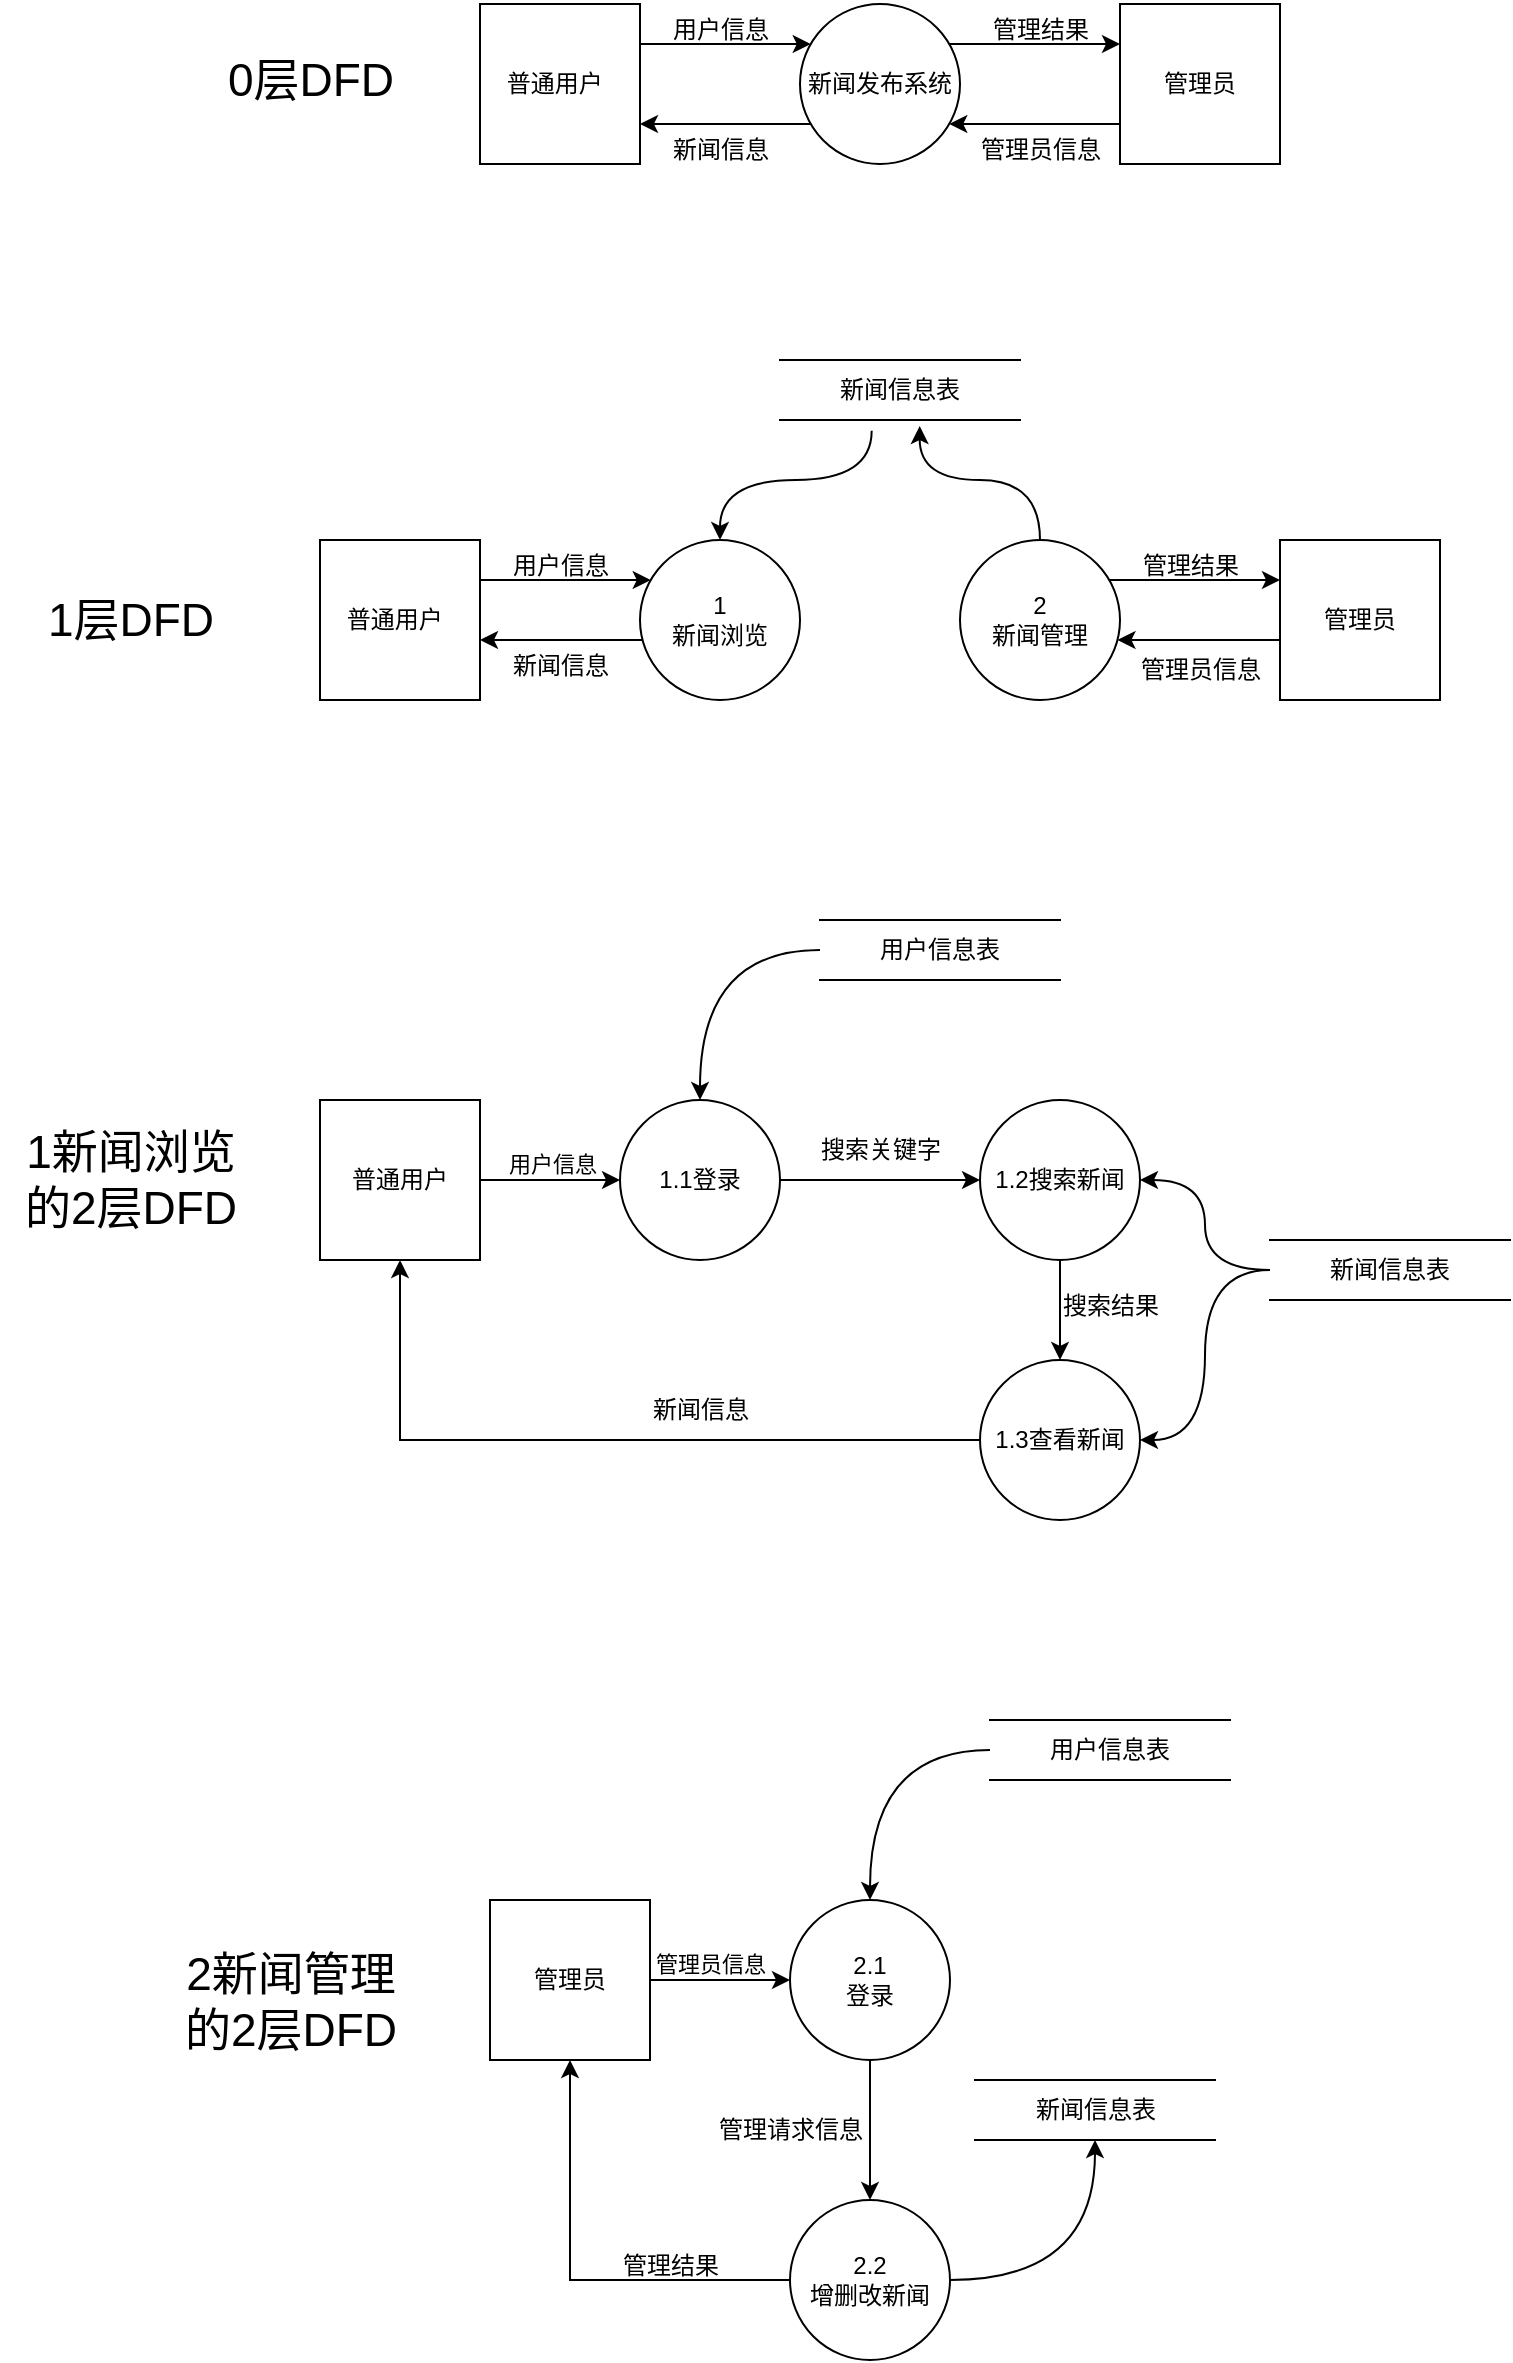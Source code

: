 <mxfile version="22.1.0" type="github">
  <diagram name="第 1 页" id="8FcADGZqQaIbvd5CFAHH">
    <mxGraphModel dx="903" dy="577" grid="1" gridSize="10" guides="1" tooltips="1" connect="1" arrows="1" fold="1" page="1" pageScale="1" pageWidth="3300" pageHeight="4681" math="0" shadow="0">
      <root>
        <mxCell id="0" />
        <mxCell id="1" parent="0" />
        <mxCell id="1Bk_a2Qd5oAoTkZdy5ca-4" value="" style="edgeStyle=orthogonalEdgeStyle;rounded=0;orthogonalLoop=1;jettySize=auto;html=1;" edge="1" parent="1" source="1Bk_a2Qd5oAoTkZdy5ca-1" target="1Bk_a2Qd5oAoTkZdy5ca-3">
          <mxGeometry relative="1" as="geometry">
            <Array as="points">
              <mxPoint x="360" y="142" />
              <mxPoint x="360" y="142" />
            </Array>
          </mxGeometry>
        </mxCell>
        <mxCell id="1Bk_a2Qd5oAoTkZdy5ca-1" value="普通用户&lt;span style=&quot;white-space: pre;&quot;&gt;&#x9;&lt;/span&gt;" style="whiteSpace=wrap;html=1;aspect=fixed;" vertex="1" parent="1">
          <mxGeometry x="240" y="122" width="80" height="80" as="geometry" />
        </mxCell>
        <mxCell id="1Bk_a2Qd5oAoTkZdy5ca-13" value="" style="edgeStyle=orthogonalEdgeStyle;rounded=0;orthogonalLoop=1;jettySize=auto;html=1;" edge="1" parent="1" source="1Bk_a2Qd5oAoTkZdy5ca-2" target="1Bk_a2Qd5oAoTkZdy5ca-3">
          <mxGeometry relative="1" as="geometry">
            <Array as="points">
              <mxPoint x="530" y="182" />
              <mxPoint x="530" y="182" />
            </Array>
          </mxGeometry>
        </mxCell>
        <mxCell id="1Bk_a2Qd5oAoTkZdy5ca-2" value="管理员" style="whiteSpace=wrap;html=1;aspect=fixed;" vertex="1" parent="1">
          <mxGeometry x="560" y="122" width="80" height="80" as="geometry" />
        </mxCell>
        <mxCell id="1Bk_a2Qd5oAoTkZdy5ca-7" value="" style="edgeStyle=orthogonalEdgeStyle;rounded=0;orthogonalLoop=1;jettySize=auto;html=1;entryX=1;entryY=0.75;entryDx=0;entryDy=0;" edge="1" parent="1" source="1Bk_a2Qd5oAoTkZdy5ca-3" target="1Bk_a2Qd5oAoTkZdy5ca-1">
          <mxGeometry relative="1" as="geometry">
            <Array as="points">
              <mxPoint x="390" y="182" />
              <mxPoint x="390" y="182" />
            </Array>
          </mxGeometry>
        </mxCell>
        <mxCell id="1Bk_a2Qd5oAoTkZdy5ca-12" value="" style="edgeStyle=orthogonalEdgeStyle;rounded=0;orthogonalLoop=1;jettySize=auto;html=1;" edge="1" parent="1" source="1Bk_a2Qd5oAoTkZdy5ca-3" target="1Bk_a2Qd5oAoTkZdy5ca-2">
          <mxGeometry relative="1" as="geometry">
            <Array as="points">
              <mxPoint x="520" y="142" />
              <mxPoint x="520" y="142" />
            </Array>
          </mxGeometry>
        </mxCell>
        <mxCell id="1Bk_a2Qd5oAoTkZdy5ca-3" value="新闻发布系统" style="ellipse;whiteSpace=wrap;html=1;aspect=fixed;" vertex="1" parent="1">
          <mxGeometry x="400" y="122" width="80" height="80" as="geometry" />
        </mxCell>
        <mxCell id="1Bk_a2Qd5oAoTkZdy5ca-5" value="用户信息" style="text;html=1;align=center;verticalAlign=middle;resizable=0;points=[];autosize=1;strokeColor=none;fillColor=none;" vertex="1" parent="1">
          <mxGeometry x="325" y="120" width="70" height="30" as="geometry" />
        </mxCell>
        <mxCell id="1Bk_a2Qd5oAoTkZdy5ca-8" value="新闻信息" style="text;html=1;align=center;verticalAlign=middle;resizable=0;points=[];autosize=1;strokeColor=none;fillColor=none;" vertex="1" parent="1">
          <mxGeometry x="325" y="180" width="70" height="30" as="geometry" />
        </mxCell>
        <mxCell id="1Bk_a2Qd5oAoTkZdy5ca-14" value="管理结果" style="text;html=1;align=center;verticalAlign=middle;resizable=0;points=[];autosize=1;strokeColor=none;fillColor=none;" vertex="1" parent="1">
          <mxGeometry x="485" y="120" width="70" height="30" as="geometry" />
        </mxCell>
        <mxCell id="1Bk_a2Qd5oAoTkZdy5ca-15" value="管理员信息" style="text;html=1;align=center;verticalAlign=middle;resizable=0;points=[];autosize=1;strokeColor=none;fillColor=none;" vertex="1" parent="1">
          <mxGeometry x="480" y="180" width="80" height="30" as="geometry" />
        </mxCell>
        <mxCell id="1Bk_a2Qd5oAoTkZdy5ca-22" value="" style="edgeStyle=orthogonalEdgeStyle;rounded=0;orthogonalLoop=1;jettySize=auto;html=1;" edge="1" parent="1" source="1Bk_a2Qd5oAoTkZdy5ca-16" target="1Bk_a2Qd5oAoTkZdy5ca-20">
          <mxGeometry relative="1" as="geometry">
            <Array as="points">
              <mxPoint x="280" y="410" />
              <mxPoint x="280" y="410" />
            </Array>
          </mxGeometry>
        </mxCell>
        <mxCell id="1Bk_a2Qd5oAoTkZdy5ca-16" value="普通用户&lt;span style=&quot;white-space: pre;&quot;&gt;&#x9;&lt;/span&gt;" style="whiteSpace=wrap;html=1;aspect=fixed;" vertex="1" parent="1">
          <mxGeometry x="160" y="390" width="80" height="80" as="geometry" />
        </mxCell>
        <mxCell id="1Bk_a2Qd5oAoTkZdy5ca-27" value="" style="edgeStyle=orthogonalEdgeStyle;rounded=0;orthogonalLoop=1;jettySize=auto;html=1;" edge="1" parent="1" source="1Bk_a2Qd5oAoTkZdy5ca-19" target="1Bk_a2Qd5oAoTkZdy5ca-21">
          <mxGeometry relative="1" as="geometry">
            <Array as="points">
              <mxPoint x="600" y="440" />
              <mxPoint x="600" y="440" />
            </Array>
          </mxGeometry>
        </mxCell>
        <mxCell id="1Bk_a2Qd5oAoTkZdy5ca-19" value="管理员" style="whiteSpace=wrap;html=1;aspect=fixed;" vertex="1" parent="1">
          <mxGeometry x="640" y="390" width="80" height="80" as="geometry" />
        </mxCell>
        <mxCell id="1Bk_a2Qd5oAoTkZdy5ca-24" value="" style="edgeStyle=orthogonalEdgeStyle;rounded=0;orthogonalLoop=1;jettySize=auto;html=1;" edge="1" parent="1" source="1Bk_a2Qd5oAoTkZdy5ca-20" target="1Bk_a2Qd5oAoTkZdy5ca-16">
          <mxGeometry relative="1" as="geometry">
            <Array as="points">
              <mxPoint x="280" y="440" />
              <mxPoint x="280" y="440" />
            </Array>
          </mxGeometry>
        </mxCell>
        <mxCell id="1Bk_a2Qd5oAoTkZdy5ca-34" value="" style="edgeStyle=orthogonalEdgeStyle;rounded=0;orthogonalLoop=1;jettySize=auto;html=1;entryX=0.382;entryY=1.181;entryDx=0;entryDy=0;entryPerimeter=0;curved=1;startArrow=classic;startFill=1;endArrow=none;endFill=0;" edge="1" parent="1" source="1Bk_a2Qd5oAoTkZdy5ca-20" target="1Bk_a2Qd5oAoTkZdy5ca-33">
          <mxGeometry relative="1" as="geometry" />
        </mxCell>
        <mxCell id="1Bk_a2Qd5oAoTkZdy5ca-20" value="1&lt;br&gt;新闻浏览" style="ellipse;whiteSpace=wrap;html=1;aspect=fixed;" vertex="1" parent="1">
          <mxGeometry x="320" y="390" width="80" height="80" as="geometry" />
        </mxCell>
        <mxCell id="1Bk_a2Qd5oAoTkZdy5ca-31" value="" style="edgeStyle=orthogonalEdgeStyle;rounded=0;orthogonalLoop=1;jettySize=auto;html=1;" edge="1" parent="1" source="1Bk_a2Qd5oAoTkZdy5ca-21" target="1Bk_a2Qd5oAoTkZdy5ca-19">
          <mxGeometry relative="1" as="geometry">
            <Array as="points">
              <mxPoint x="600" y="410" />
              <mxPoint x="600" y="410" />
            </Array>
          </mxGeometry>
        </mxCell>
        <mxCell id="1Bk_a2Qd5oAoTkZdy5ca-35" value="" style="edgeStyle=orthogonalEdgeStyle;rounded=0;orthogonalLoop=1;jettySize=auto;html=1;entryX=0.582;entryY=1.101;entryDx=0;entryDy=0;entryPerimeter=0;curved=1;" edge="1" parent="1" source="1Bk_a2Qd5oAoTkZdy5ca-21" target="1Bk_a2Qd5oAoTkZdy5ca-33">
          <mxGeometry relative="1" as="geometry" />
        </mxCell>
        <mxCell id="1Bk_a2Qd5oAoTkZdy5ca-21" value="2&lt;br&gt;新闻管理" style="ellipse;whiteSpace=wrap;html=1;aspect=fixed;" vertex="1" parent="1">
          <mxGeometry x="480" y="390" width="80" height="80" as="geometry" />
        </mxCell>
        <mxCell id="1Bk_a2Qd5oAoTkZdy5ca-25" value="用户信息" style="text;html=1;align=center;verticalAlign=middle;resizable=0;points=[];autosize=1;strokeColor=none;fillColor=none;" vertex="1" parent="1">
          <mxGeometry x="245" y="388" width="70" height="30" as="geometry" />
        </mxCell>
        <mxCell id="1Bk_a2Qd5oAoTkZdy5ca-26" value="新闻信息" style="text;html=1;align=center;verticalAlign=middle;resizable=0;points=[];autosize=1;strokeColor=none;fillColor=none;" vertex="1" parent="1">
          <mxGeometry x="245" y="438" width="70" height="30" as="geometry" />
        </mxCell>
        <mxCell id="1Bk_a2Qd5oAoTkZdy5ca-28" value="管理员信息" style="text;html=1;align=center;verticalAlign=middle;resizable=0;points=[];autosize=1;strokeColor=none;fillColor=none;" vertex="1" parent="1">
          <mxGeometry x="560" y="440" width="80" height="30" as="geometry" />
        </mxCell>
        <mxCell id="1Bk_a2Qd5oAoTkZdy5ca-32" value="管理结果" style="text;html=1;align=center;verticalAlign=middle;resizable=0;points=[];autosize=1;strokeColor=none;fillColor=none;" vertex="1" parent="1">
          <mxGeometry x="560" y="388" width="70" height="30" as="geometry" />
        </mxCell>
        <mxCell id="1Bk_a2Qd5oAoTkZdy5ca-33" value="新闻信息表" style="shape=partialRectangle;whiteSpace=wrap;html=1;left=0;right=0;fillColor=none;" vertex="1" parent="1">
          <mxGeometry x="390" y="300" width="120" height="30" as="geometry" />
        </mxCell>
        <mxCell id="1Bk_a2Qd5oAoTkZdy5ca-38" value="" style="edgeStyle=orthogonalEdgeStyle;rounded=0;orthogonalLoop=1;jettySize=auto;html=1;" edge="1" parent="1" source="1Bk_a2Qd5oAoTkZdy5ca-36" target="1Bk_a2Qd5oAoTkZdy5ca-37">
          <mxGeometry relative="1" as="geometry" />
        </mxCell>
        <mxCell id="1Bk_a2Qd5oAoTkZdy5ca-39" value="用户信息" style="edgeLabel;html=1;align=center;verticalAlign=middle;resizable=0;points=[];" vertex="1" connectable="0" parent="1Bk_a2Qd5oAoTkZdy5ca-38">
          <mxGeometry x="0.029" y="8" relative="1" as="geometry">
            <mxPoint as="offset" />
          </mxGeometry>
        </mxCell>
        <mxCell id="1Bk_a2Qd5oAoTkZdy5ca-36" value="普通用户" style="whiteSpace=wrap;html=1;aspect=fixed;" vertex="1" parent="1">
          <mxGeometry x="160" y="670" width="80" height="80" as="geometry" />
        </mxCell>
        <mxCell id="1Bk_a2Qd5oAoTkZdy5ca-48" value="" style="edgeStyle=orthogonalEdgeStyle;rounded=0;orthogonalLoop=1;jettySize=auto;html=1;" edge="1" parent="1" source="1Bk_a2Qd5oAoTkZdy5ca-37" target="1Bk_a2Qd5oAoTkZdy5ca-43">
          <mxGeometry relative="1" as="geometry" />
        </mxCell>
        <mxCell id="1Bk_a2Qd5oAoTkZdy5ca-37" value="1.1登录" style="ellipse;whiteSpace=wrap;html=1;aspect=fixed;" vertex="1" parent="1">
          <mxGeometry x="310" y="670" width="80" height="80" as="geometry" />
        </mxCell>
        <mxCell id="1Bk_a2Qd5oAoTkZdy5ca-41" value="" style="edgeStyle=orthogonalEdgeStyle;rounded=0;orthogonalLoop=1;jettySize=auto;html=1;curved=1;" edge="1" parent="1" source="1Bk_a2Qd5oAoTkZdy5ca-40" target="1Bk_a2Qd5oAoTkZdy5ca-37">
          <mxGeometry relative="1" as="geometry" />
        </mxCell>
        <mxCell id="1Bk_a2Qd5oAoTkZdy5ca-40" value="用户信息表" style="shape=partialRectangle;whiteSpace=wrap;html=1;left=0;right=0;fillColor=none;" vertex="1" parent="1">
          <mxGeometry x="410" y="580" width="120" height="30" as="geometry" />
        </mxCell>
        <mxCell id="1Bk_a2Qd5oAoTkZdy5ca-55" value="" style="edgeStyle=orthogonalEdgeStyle;rounded=0;orthogonalLoop=1;jettySize=auto;html=1;" edge="1" parent="1" source="1Bk_a2Qd5oAoTkZdy5ca-43" target="1Bk_a2Qd5oAoTkZdy5ca-54">
          <mxGeometry relative="1" as="geometry" />
        </mxCell>
        <mxCell id="1Bk_a2Qd5oAoTkZdy5ca-43" value="1.2搜索新闻" style="ellipse;whiteSpace=wrap;html=1;aspect=fixed;" vertex="1" parent="1">
          <mxGeometry x="490" y="670" width="80" height="80" as="geometry" />
        </mxCell>
        <mxCell id="1Bk_a2Qd5oAoTkZdy5ca-44" value="搜索关键字" style="text;html=1;align=center;verticalAlign=middle;resizable=0;points=[];autosize=1;strokeColor=none;fillColor=none;" vertex="1" parent="1">
          <mxGeometry x="400" y="680" width="80" height="30" as="geometry" />
        </mxCell>
        <mxCell id="1Bk_a2Qd5oAoTkZdy5ca-46" value="" style="edgeStyle=orthogonalEdgeStyle;rounded=0;orthogonalLoop=1;jettySize=auto;html=1;curved=1;" edge="1" parent="1" source="1Bk_a2Qd5oAoTkZdy5ca-45" target="1Bk_a2Qd5oAoTkZdy5ca-43">
          <mxGeometry relative="1" as="geometry" />
        </mxCell>
        <mxCell id="1Bk_a2Qd5oAoTkZdy5ca-59" value="" style="edgeStyle=orthogonalEdgeStyle;rounded=0;orthogonalLoop=1;jettySize=auto;html=1;entryX=1;entryY=0.5;entryDx=0;entryDy=0;curved=1;" edge="1" parent="1" source="1Bk_a2Qd5oAoTkZdy5ca-45" target="1Bk_a2Qd5oAoTkZdy5ca-54">
          <mxGeometry relative="1" as="geometry">
            <mxPoint x="695" y="850" as="targetPoint" />
          </mxGeometry>
        </mxCell>
        <mxCell id="1Bk_a2Qd5oAoTkZdy5ca-45" value="新闻信息表" style="shape=partialRectangle;whiteSpace=wrap;html=1;left=0;right=0;fillColor=none;" vertex="1" parent="1">
          <mxGeometry x="635" y="740" width="120" height="30" as="geometry" />
        </mxCell>
        <mxCell id="1Bk_a2Qd5oAoTkZdy5ca-53" value="新闻信息" style="text;html=1;align=center;verticalAlign=middle;resizable=0;points=[];autosize=1;strokeColor=none;fillColor=none;" vertex="1" parent="1">
          <mxGeometry x="315" y="810" width="70" height="30" as="geometry" />
        </mxCell>
        <mxCell id="1Bk_a2Qd5oAoTkZdy5ca-58" value="" style="edgeStyle=orthogonalEdgeStyle;rounded=0;orthogonalLoop=1;jettySize=auto;html=1;entryX=0.5;entryY=1;entryDx=0;entryDy=0;" edge="1" parent="1" source="1Bk_a2Qd5oAoTkZdy5ca-54" target="1Bk_a2Qd5oAoTkZdy5ca-36">
          <mxGeometry relative="1" as="geometry">
            <mxPoint x="410" y="840" as="targetPoint" />
          </mxGeometry>
        </mxCell>
        <mxCell id="1Bk_a2Qd5oAoTkZdy5ca-54" value="1.3查看新闻" style="ellipse;whiteSpace=wrap;html=1;aspect=fixed;" vertex="1" parent="1">
          <mxGeometry x="490" y="800" width="80" height="80" as="geometry" />
        </mxCell>
        <mxCell id="1Bk_a2Qd5oAoTkZdy5ca-56" value="搜索结果" style="text;html=1;align=center;verticalAlign=middle;resizable=0;points=[];autosize=1;strokeColor=none;fillColor=none;" vertex="1" parent="1">
          <mxGeometry x="520" y="758" width="70" height="30" as="geometry" />
        </mxCell>
        <mxCell id="1Bk_a2Qd5oAoTkZdy5ca-60" value="" style="edgeStyle=orthogonalEdgeStyle;rounded=0;orthogonalLoop=1;jettySize=auto;html=1;" edge="1" parent="1" source="1Bk_a2Qd5oAoTkZdy5ca-62" target="1Bk_a2Qd5oAoTkZdy5ca-64">
          <mxGeometry relative="1" as="geometry" />
        </mxCell>
        <mxCell id="1Bk_a2Qd5oAoTkZdy5ca-61" value="管理员信息" style="edgeLabel;html=1;align=center;verticalAlign=middle;resizable=0;points=[];" vertex="1" connectable="0" parent="1Bk_a2Qd5oAoTkZdy5ca-60">
          <mxGeometry x="0.029" y="8" relative="1" as="geometry">
            <mxPoint x="-6" as="offset" />
          </mxGeometry>
        </mxCell>
        <mxCell id="1Bk_a2Qd5oAoTkZdy5ca-62" value="管理员" style="whiteSpace=wrap;html=1;aspect=fixed;" vertex="1" parent="1">
          <mxGeometry x="245" y="1070" width="80" height="80" as="geometry" />
        </mxCell>
        <mxCell id="1Bk_a2Qd5oAoTkZdy5ca-63" value="" style="edgeStyle=orthogonalEdgeStyle;rounded=0;orthogonalLoop=1;jettySize=auto;html=1;" edge="1" parent="1" source="1Bk_a2Qd5oAoTkZdy5ca-64" target="1Bk_a2Qd5oAoTkZdy5ca-67">
          <mxGeometry relative="1" as="geometry" />
        </mxCell>
        <mxCell id="1Bk_a2Qd5oAoTkZdy5ca-64" value="2.1&lt;br&gt;登录" style="ellipse;whiteSpace=wrap;html=1;aspect=fixed;" vertex="1" parent="1">
          <mxGeometry x="395" y="1070" width="80" height="80" as="geometry" />
        </mxCell>
        <mxCell id="1Bk_a2Qd5oAoTkZdy5ca-65" value="" style="edgeStyle=orthogonalEdgeStyle;rounded=0;orthogonalLoop=1;jettySize=auto;html=1;curved=1;" edge="1" parent="1" source="1Bk_a2Qd5oAoTkZdy5ca-66" target="1Bk_a2Qd5oAoTkZdy5ca-64">
          <mxGeometry relative="1" as="geometry" />
        </mxCell>
        <mxCell id="1Bk_a2Qd5oAoTkZdy5ca-66" value="用户信息表" style="shape=partialRectangle;whiteSpace=wrap;html=1;left=0;right=0;fillColor=none;" vertex="1" parent="1">
          <mxGeometry x="495" y="980" width="120" height="30" as="geometry" />
        </mxCell>
        <mxCell id="1Bk_a2Qd5oAoTkZdy5ca-71" value="" style="edgeStyle=orthogonalEdgeStyle;rounded=0;orthogonalLoop=1;jettySize=auto;html=1;curved=1;" edge="1" parent="1" source="1Bk_a2Qd5oAoTkZdy5ca-67" target="1Bk_a2Qd5oAoTkZdy5ca-70">
          <mxGeometry relative="1" as="geometry" />
        </mxCell>
        <mxCell id="1Bk_a2Qd5oAoTkZdy5ca-72" value="" style="edgeStyle=orthogonalEdgeStyle;rounded=0;orthogonalLoop=1;jettySize=auto;html=1;entryX=0.5;entryY=1;entryDx=0;entryDy=0;" edge="1" parent="1" source="1Bk_a2Qd5oAoTkZdy5ca-67" target="1Bk_a2Qd5oAoTkZdy5ca-62">
          <mxGeometry relative="1" as="geometry">
            <mxPoint x="285" y="1260" as="targetPoint" />
          </mxGeometry>
        </mxCell>
        <mxCell id="1Bk_a2Qd5oAoTkZdy5ca-67" value="2.2&lt;br&gt;增删改新闻" style="ellipse;whiteSpace=wrap;html=1;aspect=fixed;" vertex="1" parent="1">
          <mxGeometry x="395" y="1220" width="80" height="80" as="geometry" />
        </mxCell>
        <mxCell id="1Bk_a2Qd5oAoTkZdy5ca-68" value="管理请求信息" style="text;html=1;align=center;verticalAlign=middle;resizable=0;points=[];autosize=1;strokeColor=none;fillColor=none;" vertex="1" parent="1">
          <mxGeometry x="345" y="1170" width="100" height="30" as="geometry" />
        </mxCell>
        <mxCell id="1Bk_a2Qd5oAoTkZdy5ca-70" value="新闻信息表" style="shape=partialRectangle;whiteSpace=wrap;html=1;left=0;right=0;fillColor=none;" vertex="1" parent="1">
          <mxGeometry x="487.5" y="1160" width="120" height="30" as="geometry" />
        </mxCell>
        <mxCell id="1Bk_a2Qd5oAoTkZdy5ca-73" value="管理结果" style="text;html=1;align=center;verticalAlign=middle;resizable=0;points=[];autosize=1;strokeColor=none;fillColor=none;" vertex="1" parent="1">
          <mxGeometry x="300" y="1238" width="70" height="30" as="geometry" />
        </mxCell>
        <mxCell id="1Bk_a2Qd5oAoTkZdy5ca-74" value="&lt;font style=&quot;font-size: 23px;&quot;&gt;0层DFD&lt;/font&gt;" style="text;html=1;align=center;verticalAlign=middle;resizable=0;points=[];autosize=1;strokeColor=none;fillColor=none;" vertex="1" parent="1">
          <mxGeometry x="100" y="140" width="110" height="40" as="geometry" />
        </mxCell>
        <mxCell id="1Bk_a2Qd5oAoTkZdy5ca-75" value="&lt;font style=&quot;font-size: 23px;&quot;&gt;1层DFD&lt;/font&gt;" style="text;html=1;align=center;verticalAlign=middle;resizable=0;points=[];autosize=1;strokeColor=none;fillColor=none;" vertex="1" parent="1">
          <mxGeometry x="10" y="410" width="110" height="40" as="geometry" />
        </mxCell>
        <mxCell id="1Bk_a2Qd5oAoTkZdy5ca-77" value="&lt;font style=&quot;font-size: 23px;&quot;&gt;1新闻浏览&lt;br&gt;的2层DFD&lt;/font&gt;" style="text;html=1;align=center;verticalAlign=middle;resizable=0;points=[];autosize=1;strokeColor=none;fillColor=none;" vertex="1" parent="1">
          <mxGeometry y="675" width="130" height="70" as="geometry" />
        </mxCell>
        <mxCell id="1Bk_a2Qd5oAoTkZdy5ca-78" value="&lt;font style=&quot;font-size: 23px;&quot;&gt;2新闻管理&lt;br&gt;的2层DFD&lt;/font&gt;" style="text;html=1;align=center;verticalAlign=middle;resizable=0;points=[];autosize=1;strokeColor=none;fillColor=none;" vertex="1" parent="1">
          <mxGeometry x="80" y="1086" width="130" height="70" as="geometry" />
        </mxCell>
      </root>
    </mxGraphModel>
  </diagram>
</mxfile>
